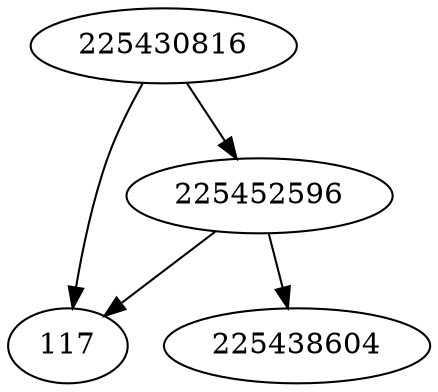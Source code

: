 strict digraph  {
225430816;
225438604;
117;
225452596;
225430816 -> 117;
225430816 -> 225452596;
225452596 -> 117;
225452596 -> 225438604;
}

